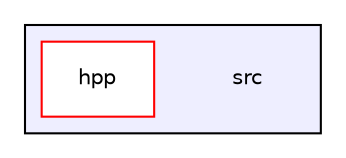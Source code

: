 digraph "src" {
  compound=true
  node [ fontsize="10", fontname="Helvetica"];
  edge [ labelfontsize="10", labelfontname="Helvetica"];
  subgraph clusterdir_68267d1309a1af8e8297ef4c3efbcdba {
    graph [ bgcolor="#eeeeff", pencolor="black", label="" URL="dir_68267d1309a1af8e8297ef4c3efbcdba.html"];
    dir_68267d1309a1af8e8297ef4c3efbcdba [shape=plaintext label="src"];
    dir_561701c8e79d5dfd48e3536aae5218c5 [shape=box label="hpp" color="red" fillcolor="white" style="filled" URL="dir_561701c8e79d5dfd48e3536aae5218c5.html"];
  }
}
